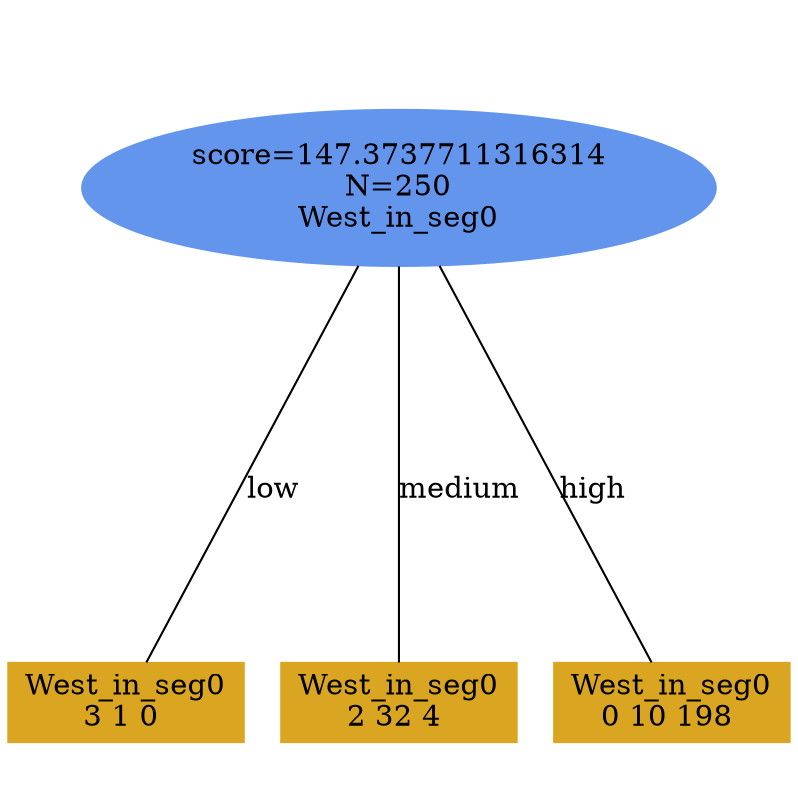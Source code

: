 digraph "DD" {
size = "7.5,10"
ratio=1.0;
center = true;
edge [dir = none];
{ rank = same; node [shape=ellipse, style=filled, color=cornflowerblue];"946" [label="score=147.3737711316314\nN=250\nWest_in_seg0"];}
{ rank = same; node [shape=box, style=filled, color=goldenrod];"947" [label="West_in_seg0\n3 1 0 "];}
{ rank = same; node [shape=box, style=filled, color=goldenrod];"948" [label="West_in_seg0\n2 32 4 "];}
{ rank = same; node [shape=box, style=filled, color=goldenrod];"949" [label="West_in_seg0\n0 10 198 "];}
"946" -> "947" [label = "low"];
"946" -> "948" [label = "medium"];
"946" -> "949" [label = "high"];

}